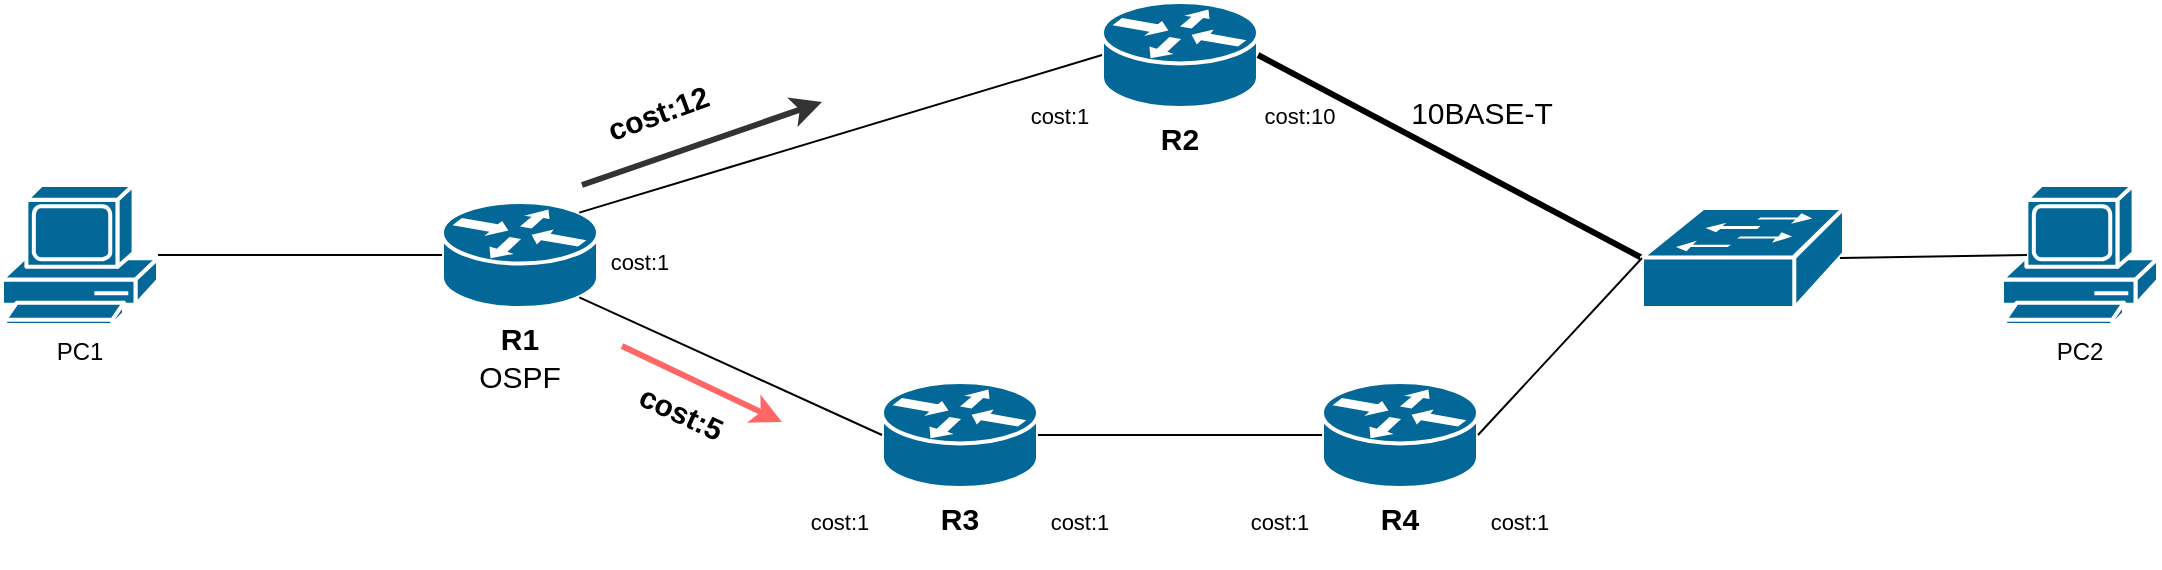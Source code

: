 <mxfile version="15.5.4" type="github">
  <diagram name="Page-1" id="c37626ed-c26b-45fb-9056-f9ebc6bb27b6">
    <mxGraphModel dx="981" dy="552" grid="1" gridSize="10" guides="1" tooltips="1" connect="1" arrows="1" fold="1" page="1" pageScale="1" pageWidth="1100" pageHeight="850" background="none" math="0" shadow="0">
      <root>
        <mxCell id="0" />
        <mxCell id="1" parent="0" />
        <mxCell id="1u5oEpCSXdIlup2szHWa-1" value="" style="shape=mxgraph.cisco.routers.router;sketch=0;html=1;pointerEvents=1;dashed=0;fillColor=#036897;strokeColor=#ffffff;strokeWidth=2;verticalLabelPosition=bottom;verticalAlign=top;align=center;outlineConnect=0;" vertex="1" parent="1">
          <mxGeometry x="390" y="430" width="78" height="53" as="geometry" />
        </mxCell>
        <mxCell id="1u5oEpCSXdIlup2szHWa-2" value="" style="shape=mxgraph.cisco.computers_and_peripherals.pc;sketch=0;html=1;pointerEvents=1;dashed=0;fillColor=#036897;strokeColor=#ffffff;strokeWidth=2;verticalLabelPosition=bottom;verticalAlign=top;align=center;outlineConnect=0;" vertex="1" parent="1">
          <mxGeometry x="170" y="421.5" width="78" height="70" as="geometry" />
        </mxCell>
        <mxCell id="1u5oEpCSXdIlup2szHWa-3" value="" style="shape=mxgraph.cisco.routers.router;sketch=0;html=1;pointerEvents=1;dashed=0;fillColor=#036897;strokeColor=#ffffff;strokeWidth=2;verticalLabelPosition=bottom;verticalAlign=top;align=center;outlineConnect=0;" vertex="1" parent="1">
          <mxGeometry x="720" y="330" width="78" height="53" as="geometry" />
        </mxCell>
        <mxCell id="1u5oEpCSXdIlup2szHWa-4" value="" style="shape=mxgraph.cisco.routers.router;sketch=0;html=1;pointerEvents=1;dashed=0;fillColor=#036897;strokeColor=#ffffff;strokeWidth=2;verticalLabelPosition=bottom;verticalAlign=top;align=center;outlineConnect=0;" vertex="1" parent="1">
          <mxGeometry x="610" y="520" width="78" height="53" as="geometry" />
        </mxCell>
        <mxCell id="1u5oEpCSXdIlup2szHWa-5" value="" style="shape=mxgraph.cisco.routers.router;sketch=0;html=1;pointerEvents=1;dashed=0;fillColor=#036897;strokeColor=#ffffff;strokeWidth=2;verticalLabelPosition=bottom;verticalAlign=top;align=center;outlineConnect=0;" vertex="1" parent="1">
          <mxGeometry x="830" y="520" width="78" height="53" as="geometry" />
        </mxCell>
        <mxCell id="1u5oEpCSXdIlup2szHWa-6" value="" style="shape=mxgraph.cisco.computers_and_peripherals.pc;sketch=0;html=1;pointerEvents=1;dashed=0;fillColor=#036897;strokeColor=#ffffff;strokeWidth=2;verticalLabelPosition=bottom;verticalAlign=top;align=center;outlineConnect=0;" vertex="1" parent="1">
          <mxGeometry x="1170" y="421.5" width="78" height="70" as="geometry" />
        </mxCell>
        <mxCell id="1u5oEpCSXdIlup2szHWa-7" value="" style="endArrow=none;html=1;rounded=0;entryX=0;entryY=0.5;entryDx=0;entryDy=0;entryPerimeter=0;" edge="1" parent="1" source="1u5oEpCSXdIlup2szHWa-2" target="1u5oEpCSXdIlup2szHWa-1">
          <mxGeometry width="50" height="50" relative="1" as="geometry">
            <mxPoint x="660" y="480" as="sourcePoint" />
            <mxPoint x="710" y="430" as="targetPoint" />
          </mxGeometry>
        </mxCell>
        <mxCell id="1u5oEpCSXdIlup2szHWa-8" value="" style="endArrow=none;html=1;rounded=0;exitX=0.88;exitY=0.1;exitDx=0;exitDy=0;exitPerimeter=0;entryX=0;entryY=0.5;entryDx=0;entryDy=0;entryPerimeter=0;" edge="1" parent="1" source="1u5oEpCSXdIlup2szHWa-1" target="1u5oEpCSXdIlup2szHWa-3">
          <mxGeometry width="50" height="50" relative="1" as="geometry">
            <mxPoint x="660" y="480" as="sourcePoint" />
            <mxPoint x="710" y="430" as="targetPoint" />
          </mxGeometry>
        </mxCell>
        <mxCell id="1u5oEpCSXdIlup2szHWa-9" value="" style="endArrow=none;html=1;rounded=0;entryX=0.88;entryY=0.9;entryDx=0;entryDy=0;entryPerimeter=0;exitX=0;exitY=0.5;exitDx=0;exitDy=0;exitPerimeter=0;" edge="1" parent="1" source="1u5oEpCSXdIlup2szHWa-4" target="1u5oEpCSXdIlup2szHWa-1">
          <mxGeometry width="50" height="50" relative="1" as="geometry">
            <mxPoint x="468.64" y="445.3" as="sourcePoint" />
            <mxPoint x="620.0" y="346.5" as="targetPoint" />
          </mxGeometry>
        </mxCell>
        <mxCell id="1u5oEpCSXdIlup2szHWa-10" value="" style="endArrow=none;html=1;rounded=0;entryX=0;entryY=0.5;entryDx=0;entryDy=0;entryPerimeter=0;exitX=1;exitY=0.5;exitDx=0;exitDy=0;exitPerimeter=0;" edge="1" parent="1" source="1u5oEpCSXdIlup2szHWa-4" target="1u5oEpCSXdIlup2szHWa-5">
          <mxGeometry width="50" height="50" relative="1" as="geometry">
            <mxPoint x="660" y="480" as="sourcePoint" />
            <mxPoint x="710" y="430" as="targetPoint" />
          </mxGeometry>
        </mxCell>
        <mxCell id="1u5oEpCSXdIlup2szHWa-12" value="" style="endArrow=none;html=1;rounded=0;entryX=1;entryY=0.5;entryDx=0;entryDy=0;entryPerimeter=0;exitX=0;exitY=0.5;exitDx=0;exitDy=0;exitPerimeter=0;strokeWidth=3;" edge="1" parent="1" source="1u5oEpCSXdIlup2szHWa-13" target="1u5oEpCSXdIlup2szHWa-3">
          <mxGeometry width="50" height="50" relative="1" as="geometry">
            <mxPoint x="990" y="460" as="sourcePoint" />
            <mxPoint x="710" y="430" as="targetPoint" />
          </mxGeometry>
        </mxCell>
        <mxCell id="1u5oEpCSXdIlup2szHWa-13" value="" style="shape=mxgraph.cisco.switches.workgroup_switch;sketch=0;html=1;pointerEvents=1;dashed=0;fillColor=#036897;strokeColor=#ffffff;strokeWidth=2;verticalLabelPosition=bottom;verticalAlign=top;align=center;outlineConnect=0;" vertex="1" parent="1">
          <mxGeometry x="990" y="433" width="101" height="50" as="geometry" />
        </mxCell>
        <mxCell id="1u5oEpCSXdIlup2szHWa-14" value="" style="endArrow=none;html=1;rounded=0;exitX=1;exitY=0.5;exitDx=0;exitDy=0;exitPerimeter=0;entryX=0;entryY=0.5;entryDx=0;entryDy=0;entryPerimeter=0;" edge="1" parent="1" source="1u5oEpCSXdIlup2szHWa-5" target="1u5oEpCSXdIlup2szHWa-13">
          <mxGeometry width="50" height="50" relative="1" as="geometry">
            <mxPoint x="660" y="480" as="sourcePoint" />
            <mxPoint x="710" y="430" as="targetPoint" />
          </mxGeometry>
        </mxCell>
        <mxCell id="1u5oEpCSXdIlup2szHWa-15" value="" style="endArrow=none;html=1;rounded=0;exitX=0.98;exitY=0.5;exitDx=0;exitDy=0;exitPerimeter=0;entryX=0.16;entryY=0.5;entryDx=0;entryDy=0;entryPerimeter=0;" edge="1" parent="1" source="1u5oEpCSXdIlup2szHWa-13" target="1u5oEpCSXdIlup2szHWa-6">
          <mxGeometry width="50" height="50" relative="1" as="geometry">
            <mxPoint x="660" y="340" as="sourcePoint" />
            <mxPoint x="710" y="290" as="targetPoint" />
          </mxGeometry>
        </mxCell>
        <mxCell id="1u5oEpCSXdIlup2szHWa-16" value="PC1" style="text;html=1;strokeColor=none;fillColor=none;align=center;verticalAlign=middle;whiteSpace=wrap;rounded=0;" vertex="1" parent="1">
          <mxGeometry x="179" y="490" width="60" height="30" as="geometry" />
        </mxCell>
        <mxCell id="1u5oEpCSXdIlup2szHWa-17" value="PC2" style="text;html=1;strokeColor=none;fillColor=none;align=center;verticalAlign=middle;whiteSpace=wrap;rounded=0;" vertex="1" parent="1">
          <mxGeometry x="1179" y="490" width="60" height="30" as="geometry" />
        </mxCell>
        <mxCell id="1u5oEpCSXdIlup2szHWa-18" value="" style="endArrow=classic;html=1;rounded=0;strokeColor=#333333;strokeWidth=3;" edge="1" parent="1">
          <mxGeometry width="50" height="50" relative="1" as="geometry">
            <mxPoint x="460" y="421.5" as="sourcePoint" />
            <mxPoint x="580" y="380" as="targetPoint" />
          </mxGeometry>
        </mxCell>
        <mxCell id="1u5oEpCSXdIlup2szHWa-19" value="&lt;h3&gt;&lt;span style=&quot;font-size: 15px&quot;&gt;cost:12&lt;/span&gt;&lt;/h3&gt;" style="text;html=1;strokeColor=none;fillColor=none;align=center;verticalAlign=middle;whiteSpace=wrap;rounded=0;rotation=-20;" vertex="1" parent="1">
          <mxGeometry x="468" y="370" width="60" height="30" as="geometry" />
        </mxCell>
        <mxCell id="1u5oEpCSXdIlup2szHWa-20" value="&lt;h4&gt;&lt;font style=&quot;font-size: 15px&quot;&gt;cost:5&lt;/font&gt;&lt;/h4&gt;" style="text;html=1;strokeColor=none;fillColor=none;align=center;verticalAlign=middle;whiteSpace=wrap;rounded=0;rotation=25;" vertex="1" parent="1">
          <mxGeometry x="480" y="520" width="60" height="30" as="geometry" />
        </mxCell>
        <mxCell id="1u5oEpCSXdIlup2szHWa-21" value="" style="endArrow=classic;html=1;rounded=0;strokeColor=#FF6666;strokeWidth=3;" edge="1" parent="1">
          <mxGeometry width="50" height="50" relative="1" as="geometry">
            <mxPoint x="480" y="502" as="sourcePoint" />
            <mxPoint x="560" y="540" as="targetPoint" />
          </mxGeometry>
        </mxCell>
        <mxCell id="1u5oEpCSXdIlup2szHWa-22" value="&lt;h4&gt;&lt;font style=&quot;font-size: 15px&quot;&gt;R1&lt;/font&gt;&lt;/h4&gt;" style="text;html=1;strokeColor=none;fillColor=none;align=center;verticalAlign=middle;whiteSpace=wrap;rounded=0;rotation=0;" vertex="1" parent="1">
          <mxGeometry x="399" y="483" width="60" height="30" as="geometry" />
        </mxCell>
        <mxCell id="1u5oEpCSXdIlup2szHWa-23" value="OSPF" style="text;html=1;strokeColor=none;fillColor=none;align=center;verticalAlign=middle;whiteSpace=wrap;rounded=0;fontSize=15;" vertex="1" parent="1">
          <mxGeometry x="399" y="501.5" width="60" height="30" as="geometry" />
        </mxCell>
        <mxCell id="1u5oEpCSXdIlup2szHWa-24" value="10BASE-T" style="text;html=1;strokeColor=none;fillColor=none;align=center;verticalAlign=middle;whiteSpace=wrap;rounded=0;fontSize=15;" vertex="1" parent="1">
          <mxGeometry x="870" y="370" width="80" height="30" as="geometry" />
        </mxCell>
        <mxCell id="1u5oEpCSXdIlup2szHWa-26" value="&lt;h4&gt;&lt;font style=&quot;font-size: 15px&quot;&gt;R3&lt;/font&gt;&lt;/h4&gt;" style="text;html=1;strokeColor=none;fillColor=none;align=center;verticalAlign=middle;whiteSpace=wrap;rounded=0;rotation=0;" vertex="1" parent="1">
          <mxGeometry x="619" y="573" width="60" height="30" as="geometry" />
        </mxCell>
        <mxCell id="1u5oEpCSXdIlup2szHWa-27" value="&lt;h4&gt;&lt;font style=&quot;font-size: 15px&quot;&gt;R4&lt;/font&gt;&lt;/h4&gt;" style="text;html=1;strokeColor=none;fillColor=none;align=center;verticalAlign=middle;whiteSpace=wrap;rounded=0;rotation=0;" vertex="1" parent="1">
          <mxGeometry x="839" y="573" width="60" height="30" as="geometry" />
        </mxCell>
        <mxCell id="1u5oEpCSXdIlup2szHWa-28" value="&lt;h4&gt;&lt;font style=&quot;font-size: 15px&quot;&gt;R2&lt;/font&gt;&lt;/h4&gt;" style="text;html=1;strokeColor=none;fillColor=none;align=center;verticalAlign=middle;whiteSpace=wrap;rounded=0;rotation=0;" vertex="1" parent="1">
          <mxGeometry x="729" y="383" width="60" height="30" as="geometry" />
        </mxCell>
        <mxCell id="1u5oEpCSXdIlup2szHWa-30" value="&lt;font style=&quot;font-size: 11px&quot;&gt;cost:10&lt;/font&gt;" style="text;html=1;strokeColor=none;fillColor=none;align=center;verticalAlign=middle;whiteSpace=wrap;rounded=0;fontSize=15;" vertex="1" parent="1">
          <mxGeometry x="789" y="370" width="60" height="30" as="geometry" />
        </mxCell>
        <mxCell id="1u5oEpCSXdIlup2szHWa-31" value="&lt;font style=&quot;font-size: 11px&quot;&gt;cost:1&lt;/font&gt;" style="text;html=1;strokeColor=none;fillColor=none;align=center;verticalAlign=middle;whiteSpace=wrap;rounded=0;fontSize=15;" vertex="1" parent="1">
          <mxGeometry x="669" y="370" width="60" height="30" as="geometry" />
        </mxCell>
        <mxCell id="1u5oEpCSXdIlup2szHWa-32" value="&lt;font style=&quot;font-size: 11px&quot;&gt;cost:1&lt;/font&gt;" style="text;html=1;strokeColor=none;fillColor=none;align=center;verticalAlign=middle;whiteSpace=wrap;rounded=0;fontSize=15;" vertex="1" parent="1">
          <mxGeometry x="459" y="443" width="60" height="30" as="geometry" />
        </mxCell>
        <mxCell id="1u5oEpCSXdIlup2szHWa-33" value="&lt;font style=&quot;font-size: 11px&quot;&gt;cost:1&lt;/font&gt;" style="text;html=1;strokeColor=none;fillColor=none;align=center;verticalAlign=middle;whiteSpace=wrap;rounded=0;fontSize=15;" vertex="1" parent="1">
          <mxGeometry x="559" y="573" width="60" height="30" as="geometry" />
        </mxCell>
        <mxCell id="1u5oEpCSXdIlup2szHWa-34" value="&lt;font style=&quot;font-size: 11px&quot;&gt;cost:1&lt;/font&gt;" style="text;html=1;strokeColor=none;fillColor=none;align=center;verticalAlign=middle;whiteSpace=wrap;rounded=0;fontSize=15;" vertex="1" parent="1">
          <mxGeometry x="679" y="573" width="60" height="30" as="geometry" />
        </mxCell>
        <mxCell id="1u5oEpCSXdIlup2szHWa-35" value="&lt;font style=&quot;font-size: 11px&quot;&gt;cost:1&lt;/font&gt;" style="text;html=1;strokeColor=none;fillColor=none;align=center;verticalAlign=middle;whiteSpace=wrap;rounded=0;fontSize=15;" vertex="1" parent="1">
          <mxGeometry x="779" y="573" width="60" height="30" as="geometry" />
        </mxCell>
        <mxCell id="1u5oEpCSXdIlup2szHWa-36" value="&lt;font style=&quot;font-size: 11px&quot;&gt;cost:1&lt;/font&gt;" style="text;html=1;strokeColor=none;fillColor=none;align=center;verticalAlign=middle;whiteSpace=wrap;rounded=0;fontSize=15;" vertex="1" parent="1">
          <mxGeometry x="899" y="573" width="60" height="30" as="geometry" />
        </mxCell>
      </root>
    </mxGraphModel>
  </diagram>
</mxfile>
